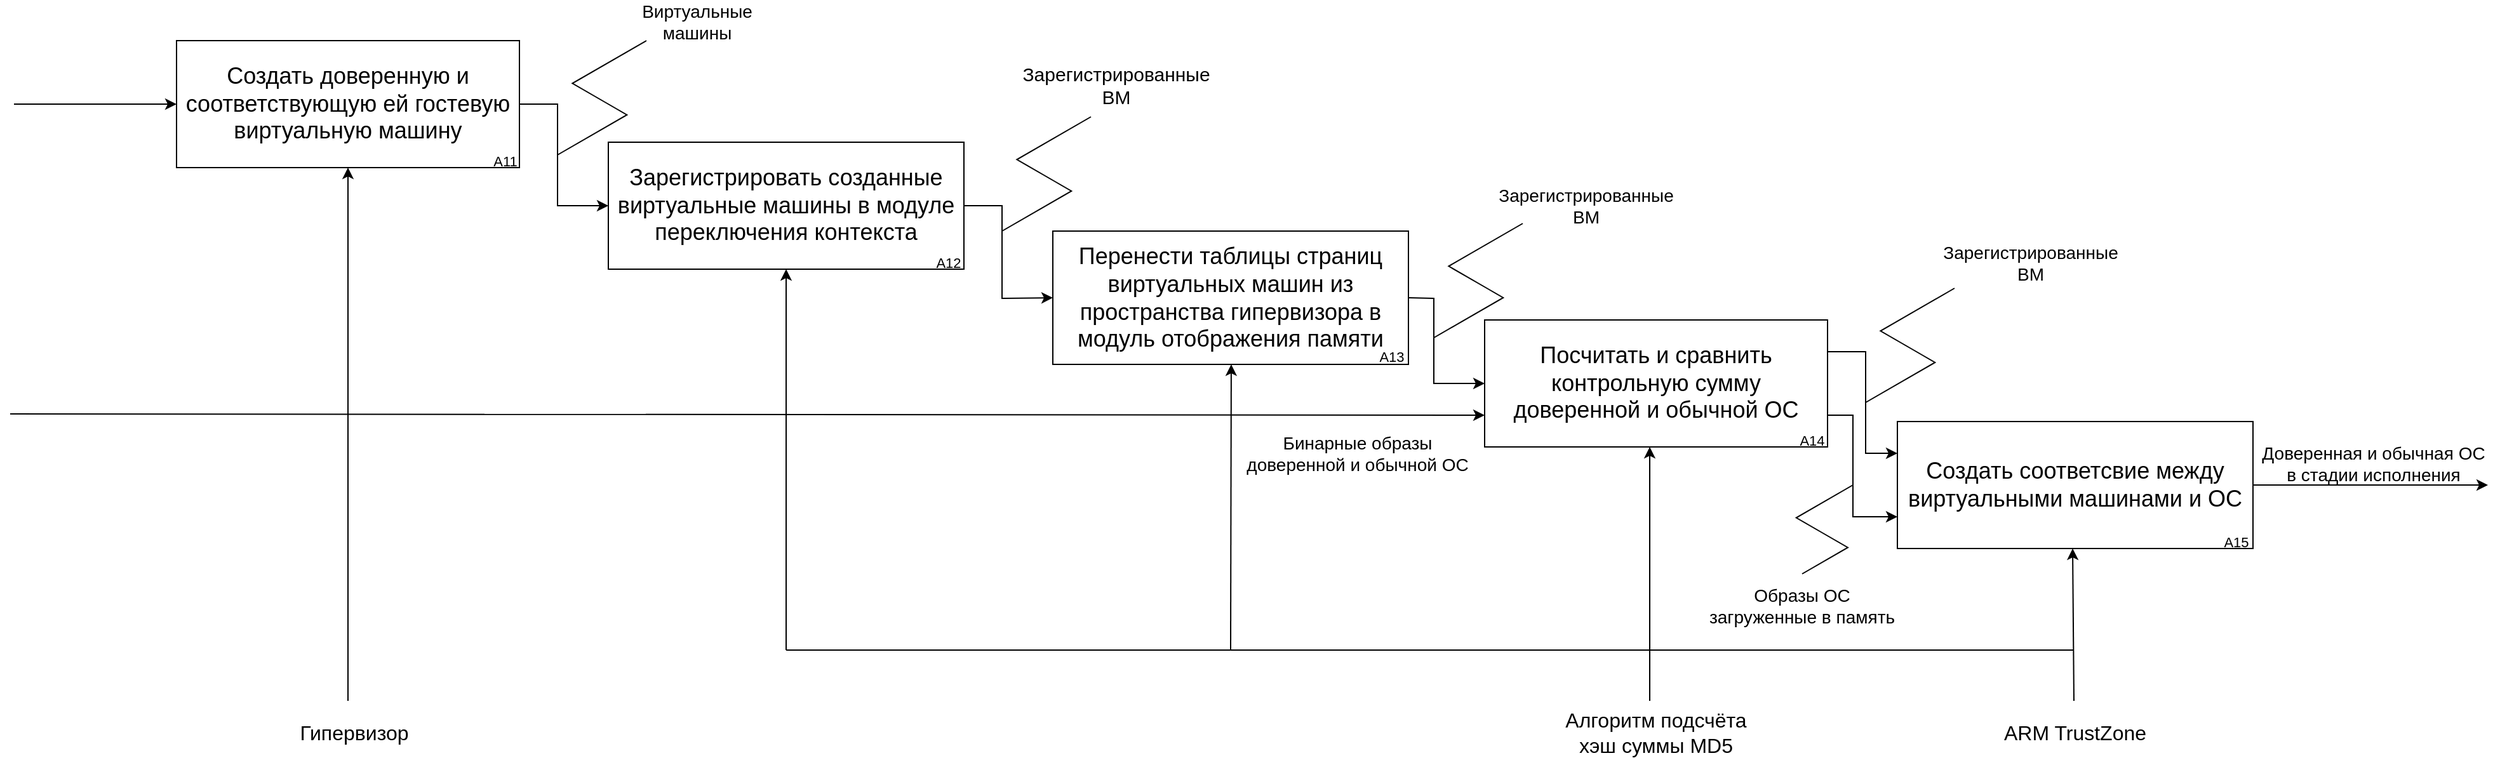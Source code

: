 <mxfile version="24.5.4" type="device">
  <diagram id="wUQfvtSm14p-lbqcRpjS" name="Page-2">
    <mxGraphModel dx="2188" dy="1223" grid="1" gridSize="10" guides="1" tooltips="1" connect="1" arrows="1" fold="1" page="0" pageScale="1" pageWidth="850" pageHeight="1100" math="0" shadow="0">
      <root>
        <mxCell id="0" />
        <mxCell id="1" parent="0" />
        <mxCell id="kfZHU7LY8y-G7j_mRPj0-1" value="&lt;font style=&quot;font-size: 18px;&quot;&gt;Создать доверенную и соответствующую ей гостевую виртуальную машину&lt;/font&gt;" style="rounded=0;whiteSpace=wrap;html=1;" parent="1" vertex="1">
          <mxGeometry x="170" y="240" width="270" height="100" as="geometry" />
        </mxCell>
        <mxCell id="kfZHU7LY8y-G7j_mRPj0-5" value="&lt;font style=&quot;font-size: 18px;&quot;&gt;Зарегистрировать созданные виртуальные машины в модуле переключения контекста&lt;/font&gt;" style="rounded=0;whiteSpace=wrap;html=1;" parent="1" vertex="1">
          <mxGeometry x="510" y="320" width="280" height="100" as="geometry" />
        </mxCell>
        <mxCell id="ONyhv8IDZoXMDrdKtbyr-1" value="&lt;font style=&quot;font-size: 18px;&quot;&gt;Перенести таблицы страниц виртуальных машин из пространства гипервизора в модуль отображения памяти&lt;/font&gt;" style="rounded=0;whiteSpace=wrap;html=1;" parent="1" vertex="1">
          <mxGeometry x="860" y="390" width="280" height="105" as="geometry" />
        </mxCell>
        <mxCell id="pvA0m7uCWIuGmiLYwaB_-1" value="&lt;font style=&quot;font-size: 18px;&quot;&gt;Посчитать и сравнить контрольную сумму доверенной и обычной ОС&lt;/font&gt;" style="rounded=0;whiteSpace=wrap;html=1;" parent="1" vertex="1">
          <mxGeometry x="1200" y="460" width="270" height="100" as="geometry" />
        </mxCell>
        <mxCell id="pvA0m7uCWIuGmiLYwaB_-2" value="&lt;font style=&quot;font-size: 18px;&quot;&gt;Создать соответсвие между виртуальными машинами и ОС&lt;/font&gt;" style="rounded=0;whiteSpace=wrap;html=1;" parent="1" vertex="1">
          <mxGeometry x="1525" y="540" width="280" height="100" as="geometry" />
        </mxCell>
        <mxCell id="FvMOY4_IT1NegRj11d-C-1" value="&lt;font style=&quot;font-size: 14px;&quot;&gt;Бинарные образы доверенной и обычной ОС&lt;/font&gt;" style="text;html=1;align=center;verticalAlign=middle;whiteSpace=wrap;rounded=0;" parent="1" vertex="1">
          <mxGeometry x="1000" y="550" width="200" height="30" as="geometry" />
        </mxCell>
        <mxCell id="FvMOY4_IT1NegRj11d-C-2" value="" style="endArrow=classic;html=1;rounded=0;entryX=0;entryY=0.5;entryDx=0;entryDy=0;" parent="1" target="kfZHU7LY8y-G7j_mRPj0-1" edge="1">
          <mxGeometry width="50" height="50" relative="1" as="geometry">
            <mxPoint x="42" y="290" as="sourcePoint" />
            <mxPoint x="810" y="390" as="targetPoint" />
          </mxGeometry>
        </mxCell>
        <mxCell id="FvMOY4_IT1NegRj11d-C-4" value="&lt;font style=&quot;font-size: 14px;&quot;&gt;Виртуальные машины&lt;/font&gt;" style="text;html=1;align=center;verticalAlign=middle;whiteSpace=wrap;rounded=0;" parent="1" vertex="1">
          <mxGeometry x="550" y="210" width="60" height="30" as="geometry" />
        </mxCell>
        <mxCell id="bG4pTE1Fzi18qttC4dSs-2" value="&lt;font style=&quot;font-size: 15px;&quot;&gt;Зарегистрированные ВМ&lt;/font&gt;" style="text;html=1;align=center;verticalAlign=middle;whiteSpace=wrap;rounded=0;" parent="1" vertex="1">
          <mxGeometry x="840" y="260" width="140" height="30" as="geometry" />
        </mxCell>
        <mxCell id="8OOEJHGuzfShlJ0ki89z-1" value="" style="endArrow=classic;html=1;rounded=0;exitX=1;exitY=0.5;exitDx=0;exitDy=0;" parent="1" source="pvA0m7uCWIuGmiLYwaB_-2" edge="1">
          <mxGeometry width="50" height="50" relative="1" as="geometry">
            <mxPoint x="1950" y="730" as="sourcePoint" />
            <mxPoint x="1990" y="590" as="targetPoint" />
          </mxGeometry>
        </mxCell>
        <mxCell id="8OOEJHGuzfShlJ0ki89z-2" value="&lt;font style=&quot;font-size: 14px;&quot;&gt;Доверенная и обычная ОС в стадии исполнения&lt;/font&gt;" style="text;html=1;align=center;verticalAlign=middle;whiteSpace=wrap;rounded=0;" parent="1" vertex="1">
          <mxGeometry x="1810" y="558" width="180" height="30" as="geometry" />
        </mxCell>
        <mxCell id="8OOEJHGuzfShlJ0ki89z-4" value="&lt;font style=&quot;font-size: 14px;&quot;&gt;Зарегистрированные ВМ&lt;/font&gt;" style="text;html=1;align=center;verticalAlign=middle;whiteSpace=wrap;rounded=0;" parent="1" vertex="1">
          <mxGeometry x="1210" y="355" width="140" height="30" as="geometry" />
        </mxCell>
        <mxCell id="8OOEJHGuzfShlJ0ki89z-7" value="&lt;font style=&quot;font-size: 14px;&quot;&gt;Зарегистрированные ВМ&lt;/font&gt;" style="text;html=1;align=center;verticalAlign=middle;whiteSpace=wrap;rounded=0;" parent="1" vertex="1">
          <mxGeometry x="1550" y="400" width="160" height="30" as="geometry" />
        </mxCell>
        <mxCell id="8OOEJHGuzfShlJ0ki89z-8" value="&lt;font style=&quot;font-size: 14px;&quot;&gt;Образы ОС загруженные в память&lt;/font&gt;" style="text;html=1;align=center;verticalAlign=middle;whiteSpace=wrap;rounded=0;" parent="1" vertex="1">
          <mxGeometry x="1375" y="670" width="150" height="30" as="geometry" />
        </mxCell>
        <mxCell id="U2YJhpC--L2ecNr26rCo-1" value="&lt;font style=&quot;font-size: 11px;&quot;&gt;A11&lt;/font&gt;" style="text;html=1;align=center;verticalAlign=middle;whiteSpace=wrap;rounded=0;" parent="1" vertex="1">
          <mxGeometry x="399" y="320" width="60" height="30" as="geometry" />
        </mxCell>
        <mxCell id="U2YJhpC--L2ecNr26rCo-2" value="&lt;font style=&quot;font-size: 11px;&quot;&gt;A12&lt;/font&gt;" style="text;html=1;align=center;verticalAlign=middle;whiteSpace=wrap;rounded=0;" parent="1" vertex="1">
          <mxGeometry x="748" y="400" width="60" height="30" as="geometry" />
        </mxCell>
        <mxCell id="U2YJhpC--L2ecNr26rCo-3" value="&lt;font style=&quot;font-size: 11px;&quot;&gt;A13&lt;/font&gt;" style="text;html=1;align=center;verticalAlign=middle;whiteSpace=wrap;rounded=0;" parent="1" vertex="1">
          <mxGeometry x="1097" y="474" width="60" height="30" as="geometry" />
        </mxCell>
        <mxCell id="U2YJhpC--L2ecNr26rCo-4" value="&lt;font style=&quot;font-size: 11px;&quot;&gt;A14&lt;/font&gt;" style="text;html=1;align=center;verticalAlign=middle;whiteSpace=wrap;rounded=0;" parent="1" vertex="1">
          <mxGeometry x="1428" y="540" width="60" height="30" as="geometry" />
        </mxCell>
        <mxCell id="U2YJhpC--L2ecNr26rCo-5" value="&lt;font style=&quot;font-size: 11px;&quot;&gt;A15&lt;/font&gt;" style="text;html=1;align=center;verticalAlign=middle;whiteSpace=wrap;rounded=0;" parent="1" vertex="1">
          <mxGeometry x="1762" y="620" width="60" height="30" as="geometry" />
        </mxCell>
        <mxCell id="AVq0s6Iw3UPn4nIOLY6h-2" value="" style="endArrow=classic;html=1;rounded=0;entryX=0.5;entryY=1;entryDx=0;entryDy=0;" parent="1" target="kfZHU7LY8y-G7j_mRPj0-1" edge="1">
          <mxGeometry width="50" height="50" relative="1" as="geometry">
            <mxPoint x="305" y="760" as="sourcePoint" />
            <mxPoint x="920" y="460" as="targetPoint" />
          </mxGeometry>
        </mxCell>
        <mxCell id="Hbg_lCNhTEe1f3aaQytd-1" value="&lt;font style=&quot;font-size: 16px;&quot;&gt;Гипервизор&lt;/font&gt;" style="text;html=1;align=center;verticalAlign=middle;whiteSpace=wrap;rounded=0;" parent="1" vertex="1">
          <mxGeometry x="260" y="770" width="100" height="30" as="geometry" />
        </mxCell>
        <mxCell id="Hbg_lCNhTEe1f3aaQytd-2" value="" style="endArrow=classic;html=1;rounded=0;entryX=0.5;entryY=1;entryDx=0;entryDy=0;" parent="1" target="kfZHU7LY8y-G7j_mRPj0-5" edge="1">
          <mxGeometry width="50" height="50" relative="1" as="geometry">
            <mxPoint x="650" y="720" as="sourcePoint" />
            <mxPoint x="920" y="460" as="targetPoint" />
          </mxGeometry>
        </mxCell>
        <mxCell id="Hbg_lCNhTEe1f3aaQytd-4" value="" style="endArrow=classic;html=1;rounded=0;entryX=0.5;entryY=1;entryDx=0;entryDy=0;" parent="1" edge="1">
          <mxGeometry width="50" height="50" relative="1" as="geometry">
            <mxPoint x="1000" y="720" as="sourcePoint" />
            <mxPoint x="1000.47" y="495" as="targetPoint" />
          </mxGeometry>
        </mxCell>
        <mxCell id="Hbg_lCNhTEe1f3aaQytd-9" value="" style="endArrow=classic;html=1;rounded=0;entryX=0.5;entryY=1;entryDx=0;entryDy=0;" parent="1" edge="1">
          <mxGeometry width="50" height="50" relative="1" as="geometry">
            <mxPoint x="1664" y="760" as="sourcePoint" />
            <mxPoint x="1663" y="640" as="targetPoint" />
          </mxGeometry>
        </mxCell>
        <mxCell id="Hbg_lCNhTEe1f3aaQytd-10" value="&lt;font style=&quot;font-size: 16px;&quot;&gt;ARM TrustZone&lt;/font&gt;" style="text;html=1;align=center;verticalAlign=middle;whiteSpace=wrap;rounded=0;" parent="1" vertex="1">
          <mxGeometry x="1595" y="770" width="140" height="30" as="geometry" />
        </mxCell>
        <mxCell id="f9FbFKlWxjEMh0fVsN38-3" value="" style="endArrow=classic;html=1;rounded=0;entryX=0.5;entryY=1;entryDx=0;entryDy=0;" parent="1" edge="1">
          <mxGeometry width="50" height="50" relative="1" as="geometry">
            <mxPoint x="1330" y="760" as="sourcePoint" />
            <mxPoint x="1330" y="560" as="targetPoint" />
          </mxGeometry>
        </mxCell>
        <mxCell id="f9FbFKlWxjEMh0fVsN38-4" value="&lt;font style=&quot;font-size: 16px;&quot;&gt;Алгоритм подсчёта хэш суммы MD5&lt;/font&gt;" style="text;html=1;align=center;verticalAlign=middle;whiteSpace=wrap;rounded=0;" parent="1" vertex="1">
          <mxGeometry x="1250" y="770" width="170" height="30" as="geometry" />
        </mxCell>
        <mxCell id="yOQ3dS8DrMz3ZA2uRvSv-1" value="" style="endArrow=none;html=1;rounded=0;" edge="1" parent="1">
          <mxGeometry width="50" height="50" relative="1" as="geometry">
            <mxPoint x="650" y="720" as="sourcePoint" />
            <mxPoint x="1664" y="720" as="targetPoint" />
          </mxGeometry>
        </mxCell>
        <mxCell id="yOQ3dS8DrMz3ZA2uRvSv-4" value="" style="endArrow=classic;html=1;rounded=0;exitX=1;exitY=0.5;exitDx=0;exitDy=0;entryX=0;entryY=0.5;entryDx=0;entryDy=0;" edge="1" parent="1" source="kfZHU7LY8y-G7j_mRPj0-1" target="kfZHU7LY8y-G7j_mRPj0-5">
          <mxGeometry width="50" height="50" relative="1" as="geometry">
            <mxPoint x="600" y="360" as="sourcePoint" />
            <mxPoint x="650" y="310" as="targetPoint" />
            <Array as="points">
              <mxPoint x="470" y="290" />
              <mxPoint x="470" y="370" />
            </Array>
          </mxGeometry>
        </mxCell>
        <mxCell id="yOQ3dS8DrMz3ZA2uRvSv-5" value="" style="endArrow=classic;html=1;rounded=0;exitX=1;exitY=0.5;exitDx=0;exitDy=0;entryX=0;entryY=0.5;entryDx=0;entryDy=0;" edge="1" parent="1" source="kfZHU7LY8y-G7j_mRPj0-5" target="ONyhv8IDZoXMDrdKtbyr-1">
          <mxGeometry width="50" height="50" relative="1" as="geometry">
            <mxPoint x="860" y="460" as="sourcePoint" />
            <mxPoint x="910" y="410" as="targetPoint" />
            <Array as="points">
              <mxPoint x="820" y="370" />
              <mxPoint x="820" y="443" />
            </Array>
          </mxGeometry>
        </mxCell>
        <mxCell id="yOQ3dS8DrMz3ZA2uRvSv-9" value="" style="endArrow=classic;html=1;rounded=0;exitX=1;exitY=0.5;exitDx=0;exitDy=0;entryX=0;entryY=0.5;entryDx=0;entryDy=0;" edge="1" parent="1" source="ONyhv8IDZoXMDrdKtbyr-1" target="pvA0m7uCWIuGmiLYwaB_-1">
          <mxGeometry width="50" height="50" relative="1" as="geometry">
            <mxPoint x="1390" y="350" as="sourcePoint" />
            <mxPoint x="1440" y="300" as="targetPoint" />
            <Array as="points">
              <mxPoint x="1160" y="443" />
              <mxPoint x="1160" y="510" />
            </Array>
          </mxGeometry>
        </mxCell>
        <mxCell id="yOQ3dS8DrMz3ZA2uRvSv-11" value="" style="endArrow=classic;html=1;rounded=0;entryX=0;entryY=0.75;entryDx=0;entryDy=0;" edge="1" parent="1" target="pvA0m7uCWIuGmiLYwaB_-1">
          <mxGeometry width="50" height="50" relative="1" as="geometry">
            <mxPoint x="39" y="534" as="sourcePoint" />
            <mxPoint x="1370" y="570" as="targetPoint" />
          </mxGeometry>
        </mxCell>
        <mxCell id="yOQ3dS8DrMz3ZA2uRvSv-13" value="" style="endArrow=classic;html=1;rounded=0;exitX=1;exitY=0.25;exitDx=0;exitDy=0;entryX=0;entryY=0.25;entryDx=0;entryDy=0;" edge="1" parent="1" source="pvA0m7uCWIuGmiLYwaB_-1" target="pvA0m7uCWIuGmiLYwaB_-2">
          <mxGeometry width="50" height="50" relative="1" as="geometry">
            <mxPoint x="1180" y="620" as="sourcePoint" />
            <mxPoint x="1230" y="570" as="targetPoint" />
            <Array as="points">
              <mxPoint x="1500" y="485" />
              <mxPoint x="1500" y="565" />
            </Array>
          </mxGeometry>
        </mxCell>
        <mxCell id="yOQ3dS8DrMz3ZA2uRvSv-14" value="" style="endArrow=classic;html=1;rounded=0;exitX=1;exitY=0.75;exitDx=0;exitDy=0;entryX=0;entryY=0.75;entryDx=0;entryDy=0;" edge="1" parent="1" source="pvA0m7uCWIuGmiLYwaB_-1" target="pvA0m7uCWIuGmiLYwaB_-2">
          <mxGeometry width="50" height="50" relative="1" as="geometry">
            <mxPoint x="1510" y="560" as="sourcePoint" />
            <mxPoint x="1560" y="510" as="targetPoint" />
            <Array as="points">
              <mxPoint x="1490" y="535" />
              <mxPoint x="1490" y="615" />
            </Array>
          </mxGeometry>
        </mxCell>
        <mxCell id="yOQ3dS8DrMz3ZA2uRvSv-20" value="" style="edgeStyle=isometricEdgeStyle;endArrow=none;html=1;rounded=0;" edge="1" parent="1">
          <mxGeometry width="50" height="100" relative="1" as="geometry">
            <mxPoint x="820" y="390" as="sourcePoint" />
            <mxPoint x="890" y="300" as="targetPoint" />
            <Array as="points">
              <mxPoint x="860" y="350" />
            </Array>
          </mxGeometry>
        </mxCell>
        <mxCell id="yOQ3dS8DrMz3ZA2uRvSv-21" value="" style="edgeStyle=isometricEdgeStyle;endArrow=none;html=1;rounded=0;" edge="1" parent="1">
          <mxGeometry width="50" height="100" relative="1" as="geometry">
            <mxPoint x="470" y="330" as="sourcePoint" />
            <mxPoint x="540" y="240" as="targetPoint" />
            <Array as="points">
              <mxPoint x="510" y="290" />
            </Array>
          </mxGeometry>
        </mxCell>
        <mxCell id="yOQ3dS8DrMz3ZA2uRvSv-23" value="" style="edgeStyle=isometricEdgeStyle;endArrow=none;html=1;rounded=0;" edge="1" parent="1">
          <mxGeometry width="50" height="100" relative="1" as="geometry">
            <mxPoint x="1160" y="474" as="sourcePoint" />
            <mxPoint x="1230" y="384" as="targetPoint" />
            <Array as="points">
              <mxPoint x="1200" y="434" />
            </Array>
          </mxGeometry>
        </mxCell>
        <mxCell id="yOQ3dS8DrMz3ZA2uRvSv-24" value="" style="edgeStyle=isometricEdgeStyle;endArrow=none;html=1;rounded=0;" edge="1" parent="1">
          <mxGeometry width="50" height="100" relative="1" as="geometry">
            <mxPoint x="1500" y="525" as="sourcePoint" />
            <mxPoint x="1570" y="435" as="targetPoint" />
            <Array as="points">
              <mxPoint x="1540" y="485" />
            </Array>
          </mxGeometry>
        </mxCell>
        <mxCell id="yOQ3dS8DrMz3ZA2uRvSv-25" value="" style="edgeStyle=isometricEdgeStyle;endArrow=none;html=1;rounded=0;" edge="1" parent="1">
          <mxGeometry width="50" height="100" relative="1" as="geometry">
            <mxPoint x="1450" y="660" as="sourcePoint" />
            <mxPoint x="1490" y="590" as="targetPoint" />
            <Array as="points">
              <mxPoint x="1470" y="630" />
            </Array>
          </mxGeometry>
        </mxCell>
      </root>
    </mxGraphModel>
  </diagram>
</mxfile>
